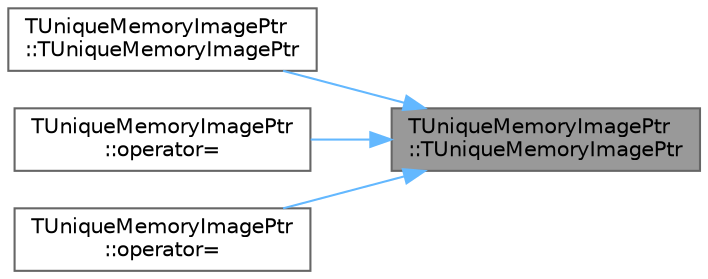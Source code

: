 digraph "TUniqueMemoryImagePtr::TUniqueMemoryImagePtr"
{
 // INTERACTIVE_SVG=YES
 // LATEX_PDF_SIZE
  bgcolor="transparent";
  edge [fontname=Helvetica,fontsize=10,labelfontname=Helvetica,labelfontsize=10];
  node [fontname=Helvetica,fontsize=10,shape=box,height=0.2,width=0.4];
  rankdir="RL";
  Node1 [id="Node000001",label="TUniqueMemoryImagePtr\l::TUniqueMemoryImagePtr",height=0.2,width=0.4,color="gray40", fillcolor="grey60", style="filled", fontcolor="black",tooltip=" "];
  Node1 -> Node2 [id="edge1_Node000001_Node000002",dir="back",color="steelblue1",style="solid",tooltip=" "];
  Node2 [id="Node000002",label="TUniqueMemoryImagePtr\l::TUniqueMemoryImagePtr",height=0.2,width=0.4,color="grey40", fillcolor="white", style="filled",URL="$d6/ddb/classTUniqueMemoryImagePtr.html#a73ef5877c502b70a83464ea670c9c91f",tooltip=" "];
  Node1 -> Node3 [id="edge2_Node000001_Node000003",dir="back",color="steelblue1",style="solid",tooltip=" "];
  Node3 [id="Node000003",label="TUniqueMemoryImagePtr\l::operator=",height=0.2,width=0.4,color="grey40", fillcolor="white", style="filled",URL="$d6/ddb/classTUniqueMemoryImagePtr.html#a26656c30121d884fc4ee0ff562a7b4ca",tooltip=" "];
  Node1 -> Node4 [id="edge3_Node000001_Node000004",dir="back",color="steelblue1",style="solid",tooltip=" "];
  Node4 [id="Node000004",label="TUniqueMemoryImagePtr\l::operator=",height=0.2,width=0.4,color="grey40", fillcolor="white", style="filled",URL="$d6/ddb/classTUniqueMemoryImagePtr.html#a2cd8eef344add7494f5dbdaa71bcbd74",tooltip=" "];
}
